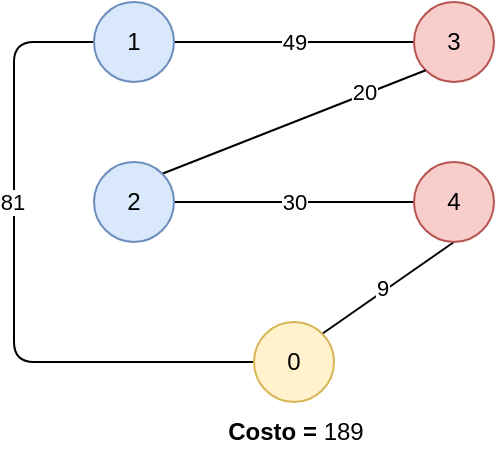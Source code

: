 <mxfile version="20.8.5" type="device"><diagram id="KT6BVVwpZQ-PzByDmpSR" name="Page-1"><mxGraphModel dx="2074" dy="1894" grid="1" gridSize="10" guides="1" tooltips="1" connect="1" arrows="1" fold="1" page="1" pageScale="1" pageWidth="1169" pageHeight="827" math="0" shadow="0"><root><mxCell id="0"/><mxCell id="1" parent="0"/><mxCell id="V3zKbNotuUNxuS-SZ1xN-103" style="edgeStyle=none;rounded=0;orthogonalLoop=1;jettySize=auto;html=1;exitX=1;exitY=0.5;exitDx=0;exitDy=0;endArrow=none;endFill=0;strokeColor=default;" parent="1" source="V3zKbNotuUNxuS-SZ1xN-107" target="V3zKbNotuUNxuS-SZ1xN-110" edge="1"><mxGeometry relative="1" as="geometry"/></mxCell><mxCell id="V3zKbNotuUNxuS-SZ1xN-104" value="49" style="edgeLabel;html=1;align=center;verticalAlign=middle;resizable=0;points=[];" parent="V3zKbNotuUNxuS-SZ1xN-103" vertex="1" connectable="0"><mxGeometry x="-0.193" y="-1" relative="1" as="geometry"><mxPoint x="11" y="-1" as="offset"/></mxGeometry></mxCell><mxCell id="V3zKbNotuUNxuS-SZ1xN-105" style="edgeStyle=none;rounded=1;orthogonalLoop=1;jettySize=auto;html=1;exitX=0;exitY=0.5;exitDx=0;exitDy=0;entryX=0;entryY=0.5;entryDx=0;entryDy=0;endArrow=none;endFill=0;strokeColor=default;" parent="1" source="V3zKbNotuUNxuS-SZ1xN-107" target="V3zKbNotuUNxuS-SZ1xN-125" edge="1"><mxGeometry relative="1" as="geometry"><Array as="points"><mxPoint x="200" y="-700"/><mxPoint x="200" y="-540"/></Array></mxGeometry></mxCell><mxCell id="V3zKbNotuUNxuS-SZ1xN-106" value="81" style="edgeLabel;html=1;align=center;verticalAlign=middle;resizable=0;points=[];" parent="V3zKbNotuUNxuS-SZ1xN-105" vertex="1" connectable="0"><mxGeometry x="-0.418" y="-1" relative="1" as="geometry"><mxPoint y="27" as="offset"/></mxGeometry></mxCell><mxCell id="V3zKbNotuUNxuS-SZ1xN-107" value="1" style="ellipse;whiteSpace=wrap;html=1;aspect=fixed;fillColor=#dae8fc;strokeColor=#6c8ebf;" parent="1" vertex="1"><mxGeometry x="240" y="-720" width="40" height="40" as="geometry"/></mxCell><mxCell id="V3zKbNotuUNxuS-SZ1xN-110" value="3" style="ellipse;whiteSpace=wrap;html=1;aspect=fixed;fillColor=#f8cecc;strokeColor=#b85450;" parent="1" vertex="1"><mxGeometry x="400" y="-720" width="40" height="40" as="geometry"/></mxCell><mxCell id="V3zKbNotuUNxuS-SZ1xN-111" style="edgeStyle=none;rounded=0;orthogonalLoop=1;jettySize=auto;html=1;exitX=1;exitY=0;exitDx=0;exitDy=0;entryX=0;entryY=1;entryDx=0;entryDy=0;endArrow=none;endFill=0;strokeColor=default;" parent="1" source="V3zKbNotuUNxuS-SZ1xN-119" target="V3zKbNotuUNxuS-SZ1xN-110" edge="1"><mxGeometry relative="1" as="geometry"/></mxCell><mxCell id="V3zKbNotuUNxuS-SZ1xN-112" value="20" style="edgeLabel;html=1;align=center;verticalAlign=middle;resizable=0;points=[];" parent="V3zKbNotuUNxuS-SZ1xN-111" vertex="1" connectable="0"><mxGeometry x="0.544" y="1" relative="1" as="geometry"><mxPoint as="offset"/></mxGeometry></mxCell><mxCell id="V3zKbNotuUNxuS-SZ1xN-113" style="edgeStyle=none;rounded=0;orthogonalLoop=1;jettySize=auto;html=1;exitX=1;exitY=0.5;exitDx=0;exitDy=0;endArrow=none;endFill=0;strokeColor=default;" parent="1" source="V3zKbNotuUNxuS-SZ1xN-119" target="V3zKbNotuUNxuS-SZ1xN-124" edge="1"><mxGeometry relative="1" as="geometry"/></mxCell><mxCell id="V3zKbNotuUNxuS-SZ1xN-114" value="30" style="edgeLabel;html=1;align=center;verticalAlign=middle;resizable=0;points=[];" parent="V3zKbNotuUNxuS-SZ1xN-113" vertex="1" connectable="0"><mxGeometry x="0.179" y="-1" relative="1" as="geometry"><mxPoint x="-11" y="-1" as="offset"/></mxGeometry></mxCell><mxCell id="V3zKbNotuUNxuS-SZ1xN-119" value="2" style="ellipse;whiteSpace=wrap;html=1;aspect=fixed;fillColor=#dae8fc;strokeColor=#6c8ebf;" parent="1" vertex="1"><mxGeometry x="240" y="-640" width="40" height="40" as="geometry"/></mxCell><mxCell id="V3zKbNotuUNxuS-SZ1xN-122" style="edgeStyle=none;rounded=0;orthogonalLoop=1;jettySize=auto;html=1;exitX=0.5;exitY=1;exitDx=0;exitDy=0;entryX=1;entryY=0;entryDx=0;entryDy=0;endArrow=none;endFill=0;strokeColor=default;" parent="1" source="V3zKbNotuUNxuS-SZ1xN-124" target="V3zKbNotuUNxuS-SZ1xN-125" edge="1"><mxGeometry relative="1" as="geometry"/></mxCell><mxCell id="V3zKbNotuUNxuS-SZ1xN-123" value="9" style="edgeLabel;html=1;align=center;verticalAlign=middle;resizable=0;points=[];" parent="V3zKbNotuUNxuS-SZ1xN-122" vertex="1" connectable="0"><mxGeometry x="0.335" y="2" relative="1" as="geometry"><mxPoint x="7" y="-9" as="offset"/></mxGeometry></mxCell><mxCell id="V3zKbNotuUNxuS-SZ1xN-124" value="4" style="ellipse;whiteSpace=wrap;html=1;aspect=fixed;fillColor=#f8cecc;strokeColor=#b85450;" parent="1" vertex="1"><mxGeometry x="400" y="-640" width="40" height="40" as="geometry"/></mxCell><mxCell id="V3zKbNotuUNxuS-SZ1xN-125" value="0" style="ellipse;whiteSpace=wrap;html=1;aspect=fixed;fillColor=#fff2cc;strokeColor=#d6b656;" parent="1" vertex="1"><mxGeometry x="320" y="-560" width="40" height="40" as="geometry"/></mxCell><mxCell id="eD6-m3pQ83iTV-cDm1KT-1" value="&lt;b&gt;Costo =&lt;/b&gt; 189" style="text;html=1;strokeColor=none;fillColor=none;align=center;verticalAlign=middle;whiteSpace=wrap;rounded=0;" parent="1" vertex="1"><mxGeometry x="300.5" y="-520" width="80" height="30" as="geometry"/></mxCell></root></mxGraphModel></diagram></mxfile>